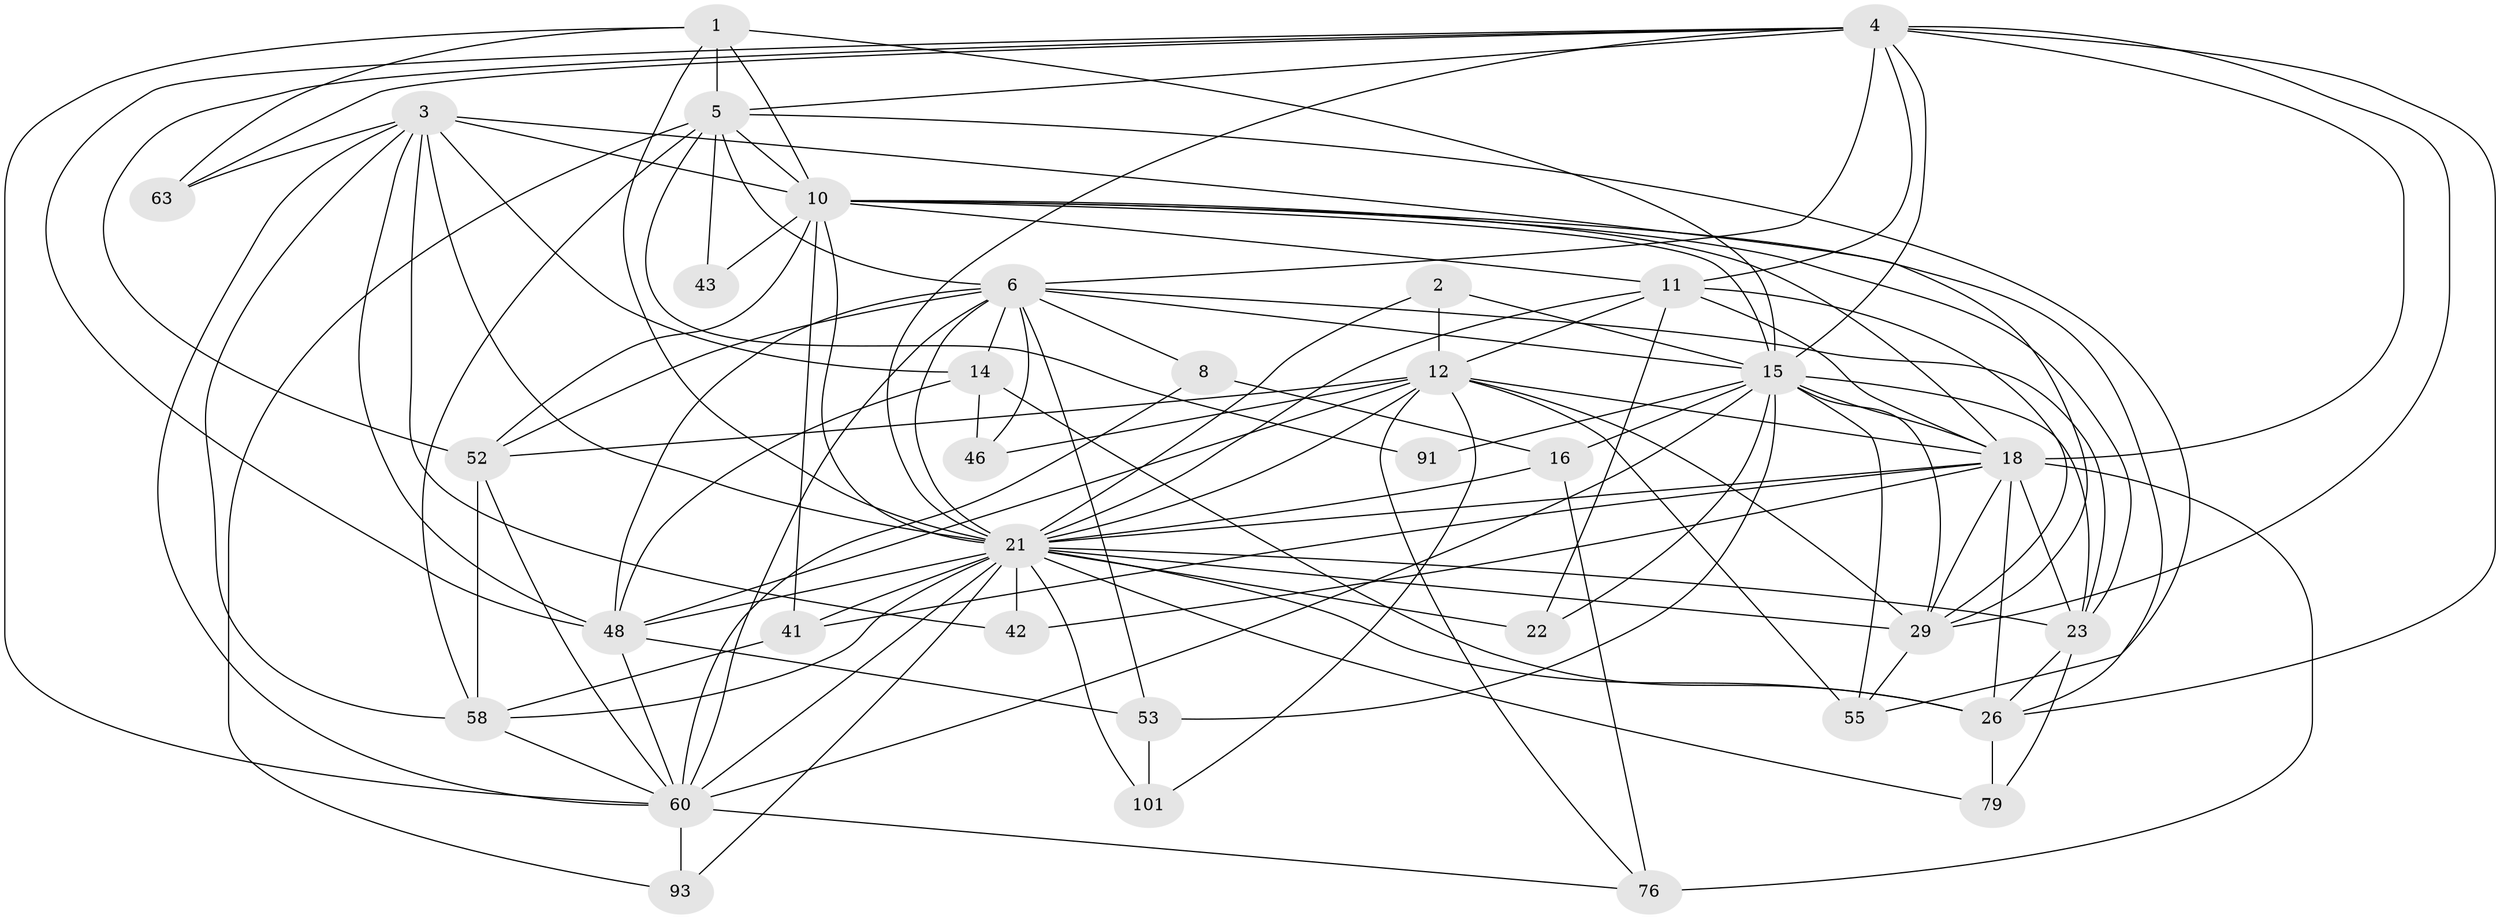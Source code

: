 // original degree distribution, {4: 0.22033898305084745, 3: 0.4152542372881356, 6: 0.11016949152542373, 5: 0.16101694915254236, 7: 0.03389830508474576, 2: 0.05084745762711865, 8: 0.00847457627118644}
// Generated by graph-tools (version 1.1) at 2025/18/03/04/25 18:18:32]
// undirected, 35 vertices, 117 edges
graph export_dot {
graph [start="1"]
  node [color=gray90,style=filled];
  1 [super="+90+7"];
  2;
  3 [super="+83+9+44"];
  4 [super="+66"];
  5 [super="+28+50"];
  6 [super="+25+34+17"];
  8;
  10 [super="+61+33+75"];
  11 [super="+103+64+57"];
  12 [super="+116+13+104"];
  14 [super="+71"];
  15 [super="+49+30+32"];
  16 [super="+37+45"];
  18 [super="+111+19"];
  21 [super="+27+31+54+102+40+39"];
  22;
  23 [super="+115+38"];
  26 [super="+47+56"];
  29 [super="+69+35"];
  41 [super="+82"];
  42 [super="+65"];
  43;
  46 [super="+85"];
  48 [super="+118+96"];
  52 [super="+89"];
  53;
  55 [super="+87"];
  58 [super="+62"];
  60 [super="+67+105+80"];
  63 [super="+99"];
  76 [super="+84"];
  79;
  91;
  93;
  101 [super="+112"];
  1 -- 63;
  1 -- 5;
  1 -- 10 [weight=2];
  1 -- 60;
  1 -- 15;
  1 -- 21;
  2 -- 15;
  2 -- 12;
  2 -- 21;
  3 -- 48 [weight=2];
  3 -- 29;
  3 -- 14 [weight=2];
  3 -- 21 [weight=2];
  3 -- 63;
  3 -- 10;
  3 -- 60;
  3 -- 42;
  3 -- 58;
  4 -- 5;
  4 -- 29;
  4 -- 63 [weight=2];
  4 -- 52;
  4 -- 18;
  4 -- 26;
  4 -- 21;
  4 -- 15;
  4 -- 11 [weight=2];
  4 -- 6;
  4 -- 48;
  5 -- 58;
  5 -- 10 [weight=2];
  5 -- 43 [weight=2];
  5 -- 55;
  5 -- 91;
  5 -- 93;
  5 -- 6;
  6 -- 48;
  6 -- 60;
  6 -- 53;
  6 -- 15 [weight=2];
  6 -- 23;
  6 -- 21 [weight=2];
  6 -- 52;
  6 -- 8;
  6 -- 46;
  6 -- 14;
  8 -- 60;
  8 -- 16;
  10 -- 18;
  10 -- 52 [weight=2];
  10 -- 11 [weight=2];
  10 -- 15;
  10 -- 26 [weight=2];
  10 -- 41 [weight=2];
  10 -- 43;
  10 -- 21 [weight=2];
  10 -- 23;
  11 -- 21;
  11 -- 22;
  11 -- 18 [weight=2];
  11 -- 12;
  11 -- 29;
  12 -- 52;
  12 -- 46;
  12 -- 48;
  12 -- 29 [weight=2];
  12 -- 101;
  12 -- 21 [weight=2];
  12 -- 18;
  12 -- 55;
  12 -- 76;
  14 -- 48;
  14 -- 26;
  14 -- 46;
  15 -- 22;
  15 -- 55 [weight=2];
  15 -- 16;
  15 -- 18 [weight=2];
  15 -- 53;
  15 -- 23 [weight=2];
  15 -- 91 [weight=2];
  15 -- 29;
  15 -- 60;
  16 -- 21 [weight=2];
  16 -- 76;
  18 -- 41;
  18 -- 29;
  18 -- 42;
  18 -- 76 [weight=2];
  18 -- 26 [weight=2];
  18 -- 21;
  18 -- 23;
  21 -- 79;
  21 -- 58 [weight=2];
  21 -- 93;
  21 -- 41;
  21 -- 29;
  21 -- 42 [weight=2];
  21 -- 26 [weight=2];
  21 -- 23;
  21 -- 101;
  21 -- 22;
  21 -- 60 [weight=2];
  21 -- 48;
  23 -- 26;
  23 -- 79;
  26 -- 79;
  29 -- 55;
  41 -- 58;
  48 -- 53;
  48 -- 60;
  52 -- 58;
  52 -- 60;
  53 -- 101;
  58 -- 60;
  60 -- 93;
  60 -- 76;
}
